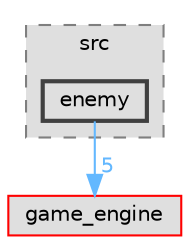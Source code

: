 digraph "server/src/enemy"
{
 // LATEX_PDF_SIZE
  bgcolor="transparent";
  edge [fontname=Helvetica,fontsize=10,labelfontname=Helvetica,labelfontsize=10];
  node [fontname=Helvetica,fontsize=10,shape=box,height=0.2,width=0.4];
  compound=true
  subgraph clusterdir_a063914ab482288b7b0e1b2fca86158c {
    graph [ bgcolor="#dfdfdf", pencolor="grey50", label="src", fontname=Helvetica,fontsize=10 style="filled,dashed", URL="dir_a063914ab482288b7b0e1b2fca86158c.html",tooltip=""]
  dir_f0cf8ded745ed04c4aa66949307fa18b [label="enemy", fillcolor="#dfdfdf", color="grey25", style="filled,bold", URL="dir_f0cf8ded745ed04c4aa66949307fa18b.html",tooltip=""];
  }
  dir_987a69e5dc275a1a11316b417e3a1926 [label="game_engine", fillcolor="#dfdfdf", color="red", style="filled", URL="dir_987a69e5dc275a1a11316b417e3a1926.html",tooltip=""];
  dir_f0cf8ded745ed04c4aa66949307fa18b->dir_987a69e5dc275a1a11316b417e3a1926 [headlabel="5", labeldistance=1.5 headhref="dir_000005_000008.html" href="dir_000005_000008.html" color="steelblue1" fontcolor="steelblue1"];
}
